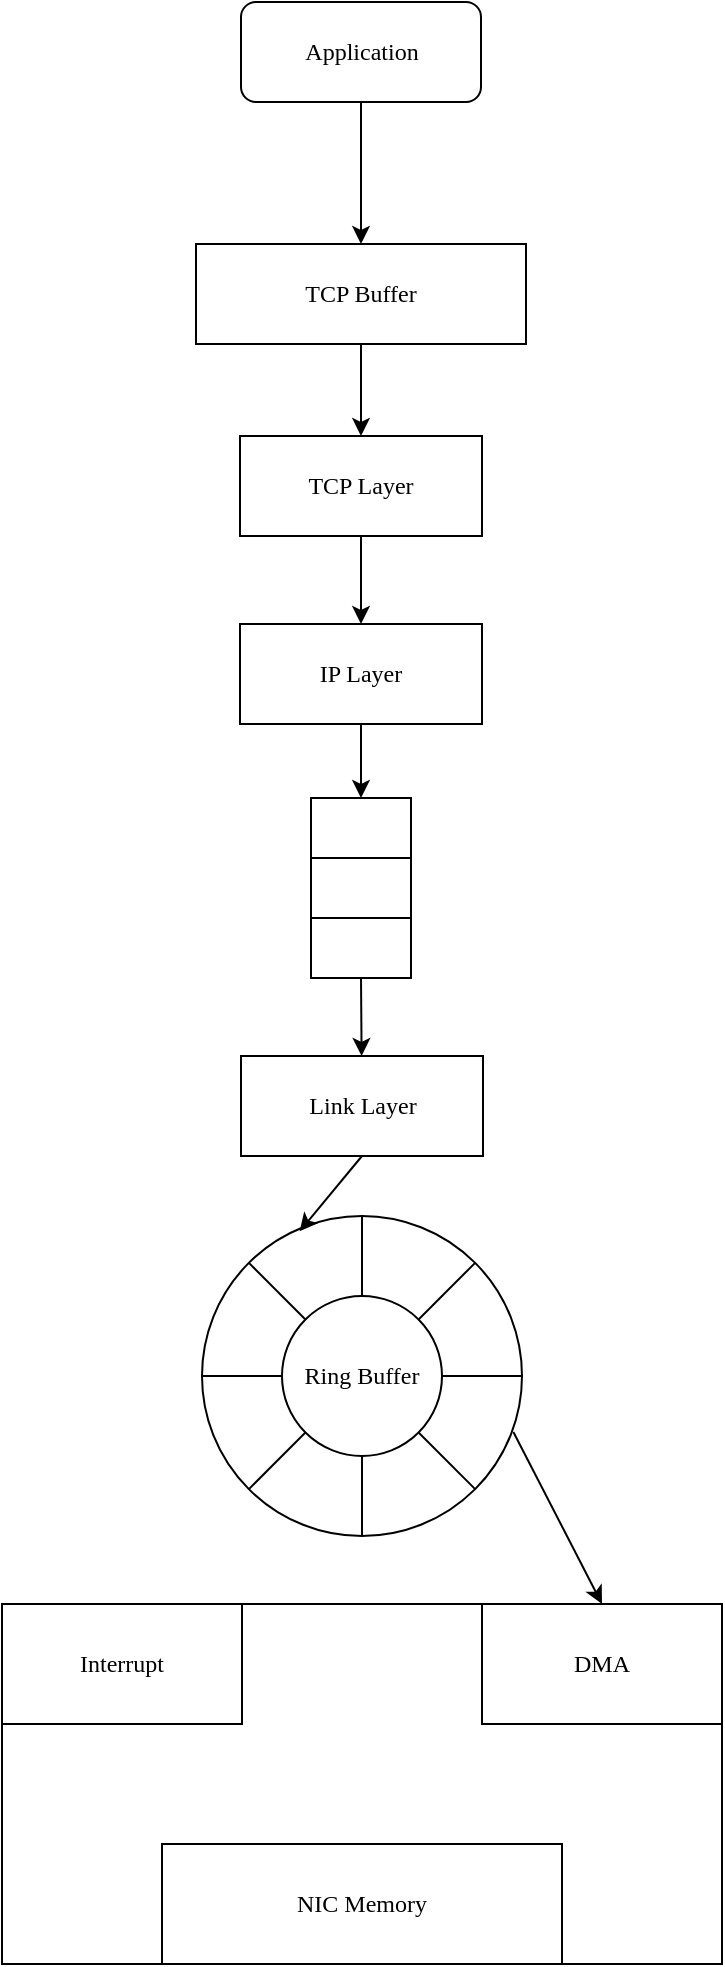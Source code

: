 <mxfile version="21.3.8" type="github">
  <diagram name="Page-1" id="-wRmLHGXOGMfkKtV5U6C">
    <mxGraphModel dx="1793" dy="1028" grid="1" gridSize="10" guides="1" tooltips="1" connect="1" arrows="1" fold="1" page="1" pageScale="1" pageWidth="850" pageHeight="1100" math="0" shadow="0">
      <root>
        <mxCell id="0" />
        <mxCell id="1" parent="0" />
        <mxCell id="j1L73zWAZGbDXblgOm8P-1" value="Application" style="rounded=1;whiteSpace=wrap;html=1;fontFamily=Comic Sans MS;" vertex="1" parent="1">
          <mxGeometry x="359.5" y="40" width="120" height="50" as="geometry" />
        </mxCell>
        <mxCell id="j1L73zWAZGbDXblgOm8P-2" value="TCP Buffer" style="rounded=0;whiteSpace=wrap;html=1;fontFamily=Comic Sans MS;" vertex="1" parent="1">
          <mxGeometry x="337" y="161" width="165" height="50" as="geometry" />
        </mxCell>
        <mxCell id="j1L73zWAZGbDXblgOm8P-3" value="TCP Layer" style="rounded=0;whiteSpace=wrap;html=1;fontFamily=Comic Sans MS;" vertex="1" parent="1">
          <mxGeometry x="359" y="257" width="121" height="50" as="geometry" />
        </mxCell>
        <mxCell id="j1L73zWAZGbDXblgOm8P-5" value="" style="ellipse;whiteSpace=wrap;html=1;aspect=fixed;fontFamily=Comic Sans MS;" vertex="1" parent="1">
          <mxGeometry x="340" y="647" width="160" height="160" as="geometry" />
        </mxCell>
        <mxCell id="j1L73zWAZGbDXblgOm8P-4" value="Ring Buffer" style="ellipse;whiteSpace=wrap;html=1;aspect=fixed;fontFamily=Comic Sans MS;" vertex="1" parent="1">
          <mxGeometry x="380" y="687" width="80" height="80" as="geometry" />
        </mxCell>
        <mxCell id="j1L73zWAZGbDXblgOm8P-6" value="IP Layer" style="rounded=0;whiteSpace=wrap;html=1;fontFamily=Comic Sans MS;" vertex="1" parent="1">
          <mxGeometry x="359" y="351" width="121" height="50" as="geometry" />
        </mxCell>
        <mxCell id="j1L73zWAZGbDXblgOm8P-7" value="Link Layer" style="rounded=0;whiteSpace=wrap;html=1;fontFamily=Comic Sans MS;" vertex="1" parent="1">
          <mxGeometry x="359.5" y="567" width="121" height="50" as="geometry" />
        </mxCell>
        <mxCell id="j1L73zWAZGbDXblgOm8P-8" value="" style="rounded=0;whiteSpace=wrap;html=1;fontFamily=Comic Sans MS;" vertex="1" parent="1">
          <mxGeometry x="394.5" y="438" width="50" height="30" as="geometry" />
        </mxCell>
        <mxCell id="j1L73zWAZGbDXblgOm8P-9" value="" style="rounded=0;whiteSpace=wrap;html=1;fontFamily=Comic Sans MS;" vertex="1" parent="1">
          <mxGeometry x="394.5" y="468" width="50" height="30" as="geometry" />
        </mxCell>
        <mxCell id="j1L73zWAZGbDXblgOm8P-10" value="" style="rounded=0;whiteSpace=wrap;html=1;fontFamily=Comic Sans MS;" vertex="1" parent="1">
          <mxGeometry x="394.5" y="498" width="50" height="30" as="geometry" />
        </mxCell>
        <mxCell id="j1L73zWAZGbDXblgOm8P-12" value="" style="rounded=0;whiteSpace=wrap;html=1;fontFamily=Comic Sans MS;" vertex="1" parent="1">
          <mxGeometry x="240" y="841" width="360" height="180" as="geometry" />
        </mxCell>
        <mxCell id="j1L73zWAZGbDXblgOm8P-13" value="Interrupt" style="rounded=0;whiteSpace=wrap;html=1;fontFamily=Comic Sans MS;" vertex="1" parent="1">
          <mxGeometry x="240" y="841" width="120" height="60" as="geometry" />
        </mxCell>
        <mxCell id="j1L73zWAZGbDXblgOm8P-16" value="DMA" style="rounded=0;whiteSpace=wrap;html=1;fontFamily=Comic Sans MS;" vertex="1" parent="1">
          <mxGeometry x="480" y="841" width="120" height="60" as="geometry" />
        </mxCell>
        <mxCell id="j1L73zWAZGbDXblgOm8P-17" value="NIC Memory" style="rounded=0;whiteSpace=wrap;html=1;fontFamily=Comic Sans MS;" vertex="1" parent="1">
          <mxGeometry x="320" y="961" width="200" height="60" as="geometry" />
        </mxCell>
        <mxCell id="j1L73zWAZGbDXblgOm8P-18" value="" style="endArrow=none;html=1;rounded=0;exitX=1;exitY=0.5;exitDx=0;exitDy=0;entryX=1;entryY=0.5;entryDx=0;entryDy=0;fontFamily=Comic Sans MS;" edge="1" parent="1" source="j1L73zWAZGbDXblgOm8P-4" target="j1L73zWAZGbDXblgOm8P-5">
          <mxGeometry width="50" height="50" relative="1" as="geometry">
            <mxPoint x="570" y="731" as="sourcePoint" />
            <mxPoint x="620" y="681" as="targetPoint" />
          </mxGeometry>
        </mxCell>
        <mxCell id="j1L73zWAZGbDXblgOm8P-19" value="" style="endArrow=none;html=1;rounded=0;entryX=0.5;entryY=1;entryDx=0;entryDy=0;exitX=0.5;exitY=1;exitDx=0;exitDy=0;fontFamily=Comic Sans MS;" edge="1" parent="1" source="j1L73zWAZGbDXblgOm8P-5" target="j1L73zWAZGbDXblgOm8P-4">
          <mxGeometry width="50" height="50" relative="1" as="geometry">
            <mxPoint x="470" y="737" as="sourcePoint" />
            <mxPoint x="510" y="737" as="targetPoint" />
            <Array as="points" />
          </mxGeometry>
        </mxCell>
        <mxCell id="j1L73zWAZGbDXblgOm8P-20" value="" style="endArrow=none;html=1;rounded=0;exitX=0.5;exitY=0;exitDx=0;exitDy=0;fontFamily=Comic Sans MS;" edge="1" parent="1" source="j1L73zWAZGbDXblgOm8P-4" target="j1L73zWAZGbDXblgOm8P-5">
          <mxGeometry width="50" height="50" relative="1" as="geometry">
            <mxPoint x="510" y="711" as="sourcePoint" />
            <mxPoint x="560" y="661" as="targetPoint" />
          </mxGeometry>
        </mxCell>
        <mxCell id="j1L73zWAZGbDXblgOm8P-21" value="" style="endArrow=none;html=1;rounded=0;exitX=1;exitY=0;exitDx=0;exitDy=0;entryX=1;entryY=0;entryDx=0;entryDy=0;fontFamily=Comic Sans MS;" edge="1" parent="1" source="j1L73zWAZGbDXblgOm8P-4" target="j1L73zWAZGbDXblgOm8P-5">
          <mxGeometry width="50" height="50" relative="1" as="geometry">
            <mxPoint x="430" y="697" as="sourcePoint" />
            <mxPoint x="430" y="657" as="targetPoint" />
          </mxGeometry>
        </mxCell>
        <mxCell id="j1L73zWAZGbDXblgOm8P-22" value="" style="endArrow=none;html=1;rounded=0;exitX=1;exitY=1;exitDx=0;exitDy=0;entryX=1;entryY=1;entryDx=0;entryDy=0;fontFamily=Comic Sans MS;" edge="1" parent="1" source="j1L73zWAZGbDXblgOm8P-5" target="j1L73zWAZGbDXblgOm8P-4">
          <mxGeometry width="50" height="50" relative="1" as="geometry">
            <mxPoint x="440" y="707" as="sourcePoint" />
            <mxPoint x="440" y="667" as="targetPoint" />
          </mxGeometry>
        </mxCell>
        <mxCell id="j1L73zWAZGbDXblgOm8P-23" value="" style="endArrow=none;html=1;rounded=0;exitX=0;exitY=0;exitDx=0;exitDy=0;entryX=0;entryY=0;entryDx=0;entryDy=0;fontFamily=Comic Sans MS;" edge="1" parent="1" source="j1L73zWAZGbDXblgOm8P-5" target="j1L73zWAZGbDXblgOm8P-4">
          <mxGeometry width="50" height="50" relative="1" as="geometry">
            <mxPoint x="450" y="717" as="sourcePoint" />
            <mxPoint x="450" y="677" as="targetPoint" />
          </mxGeometry>
        </mxCell>
        <mxCell id="j1L73zWAZGbDXblgOm8P-24" value="" style="endArrow=none;html=1;rounded=0;exitX=0;exitY=0.5;exitDx=0;exitDy=0;entryX=0;entryY=0.5;entryDx=0;entryDy=0;fontFamily=Comic Sans MS;" edge="1" parent="1" source="j1L73zWAZGbDXblgOm8P-5" target="j1L73zWAZGbDXblgOm8P-4">
          <mxGeometry width="50" height="50" relative="1" as="geometry">
            <mxPoint x="373" y="680" as="sourcePoint" />
            <mxPoint x="402" y="709" as="targetPoint" />
          </mxGeometry>
        </mxCell>
        <mxCell id="j1L73zWAZGbDXblgOm8P-25" value="" style="endArrow=none;html=1;rounded=0;entryX=0;entryY=1;entryDx=0;entryDy=0;exitX=0;exitY=1;exitDx=0;exitDy=0;fontFamily=Comic Sans MS;" edge="1" parent="1" source="j1L73zWAZGbDXblgOm8P-5" target="j1L73zWAZGbDXblgOm8P-4">
          <mxGeometry width="50" height="50" relative="1" as="geometry">
            <mxPoint x="330" y="771" as="sourcePoint" />
            <mxPoint x="390" y="737" as="targetPoint" />
          </mxGeometry>
        </mxCell>
        <mxCell id="j1L73zWAZGbDXblgOm8P-26" value="" style="endArrow=classic;html=1;rounded=0;exitX=0.973;exitY=0.675;exitDx=0;exitDy=0;exitPerimeter=0;entryX=0.5;entryY=0;entryDx=0;entryDy=0;fontFamily=Comic Sans MS;" edge="1" parent="1" source="j1L73zWAZGbDXblgOm8P-5" target="j1L73zWAZGbDXblgOm8P-16">
          <mxGeometry width="50" height="50" relative="1" as="geometry">
            <mxPoint x="330" y="841" as="sourcePoint" />
            <mxPoint x="380" y="791" as="targetPoint" />
          </mxGeometry>
        </mxCell>
        <mxCell id="j1L73zWAZGbDXblgOm8P-27" value="" style="endArrow=classic;html=1;rounded=0;exitX=0.5;exitY=1;exitDx=0;exitDy=0;fontFamily=Comic Sans MS;" edge="1" parent="1" source="j1L73zWAZGbDXblgOm8P-1" target="j1L73zWAZGbDXblgOm8P-2">
          <mxGeometry width="50" height="50" relative="1" as="geometry">
            <mxPoint x="200" y="330" as="sourcePoint" />
            <mxPoint x="250" y="280" as="targetPoint" />
          </mxGeometry>
        </mxCell>
        <mxCell id="j1L73zWAZGbDXblgOm8P-28" value="" style="endArrow=classic;html=1;rounded=0;exitX=0.5;exitY=1;exitDx=0;exitDy=0;entryX=0.5;entryY=0;entryDx=0;entryDy=0;fontFamily=Comic Sans MS;" edge="1" parent="1" source="j1L73zWAZGbDXblgOm8P-2" target="j1L73zWAZGbDXblgOm8P-3">
          <mxGeometry width="50" height="50" relative="1" as="geometry">
            <mxPoint x="430" y="100" as="sourcePoint" />
            <mxPoint x="430" y="171" as="targetPoint" />
          </mxGeometry>
        </mxCell>
        <mxCell id="j1L73zWAZGbDXblgOm8P-29" value="" style="endArrow=classic;html=1;rounded=0;exitX=0.5;exitY=1;exitDx=0;exitDy=0;fontFamily=Comic Sans MS;" edge="1" parent="1" source="j1L73zWAZGbDXblgOm8P-3" target="j1L73zWAZGbDXblgOm8P-6">
          <mxGeometry width="50" height="50" relative="1" as="geometry">
            <mxPoint x="440" y="110" as="sourcePoint" />
            <mxPoint x="440" y="181" as="targetPoint" />
          </mxGeometry>
        </mxCell>
        <mxCell id="j1L73zWAZGbDXblgOm8P-30" value="" style="endArrow=classic;html=1;rounded=0;exitX=0.5;exitY=1;exitDx=0;exitDy=0;entryX=0.5;entryY=0;entryDx=0;entryDy=0;fontFamily=Comic Sans MS;" edge="1" parent="1" source="j1L73zWAZGbDXblgOm8P-6" target="j1L73zWAZGbDXblgOm8P-8">
          <mxGeometry width="50" height="50" relative="1" as="geometry">
            <mxPoint x="450" y="120" as="sourcePoint" />
            <mxPoint x="450" y="191" as="targetPoint" />
          </mxGeometry>
        </mxCell>
        <mxCell id="j1L73zWAZGbDXblgOm8P-31" value="" style="endArrow=classic;html=1;rounded=0;exitX=0.5;exitY=1;exitDx=0;exitDy=0;fontFamily=Comic Sans MS;" edge="1" parent="1" source="j1L73zWAZGbDXblgOm8P-10" target="j1L73zWAZGbDXblgOm8P-7">
          <mxGeometry width="50" height="50" relative="1" as="geometry">
            <mxPoint x="430" y="411" as="sourcePoint" />
            <mxPoint x="430" y="448" as="targetPoint" />
          </mxGeometry>
        </mxCell>
        <mxCell id="j1L73zWAZGbDXblgOm8P-32" value="" style="endArrow=classic;html=1;rounded=0;exitX=0.5;exitY=1;exitDx=0;exitDy=0;entryX=0.305;entryY=0.048;entryDx=0;entryDy=0;entryPerimeter=0;fontFamily=Comic Sans MS;" edge="1" parent="1" source="j1L73zWAZGbDXblgOm8P-7" target="j1L73zWAZGbDXblgOm8P-5">
          <mxGeometry width="50" height="50" relative="1" as="geometry">
            <mxPoint x="430" y="538" as="sourcePoint" />
            <mxPoint x="430" y="577" as="targetPoint" />
          </mxGeometry>
        </mxCell>
      </root>
    </mxGraphModel>
  </diagram>
</mxfile>
